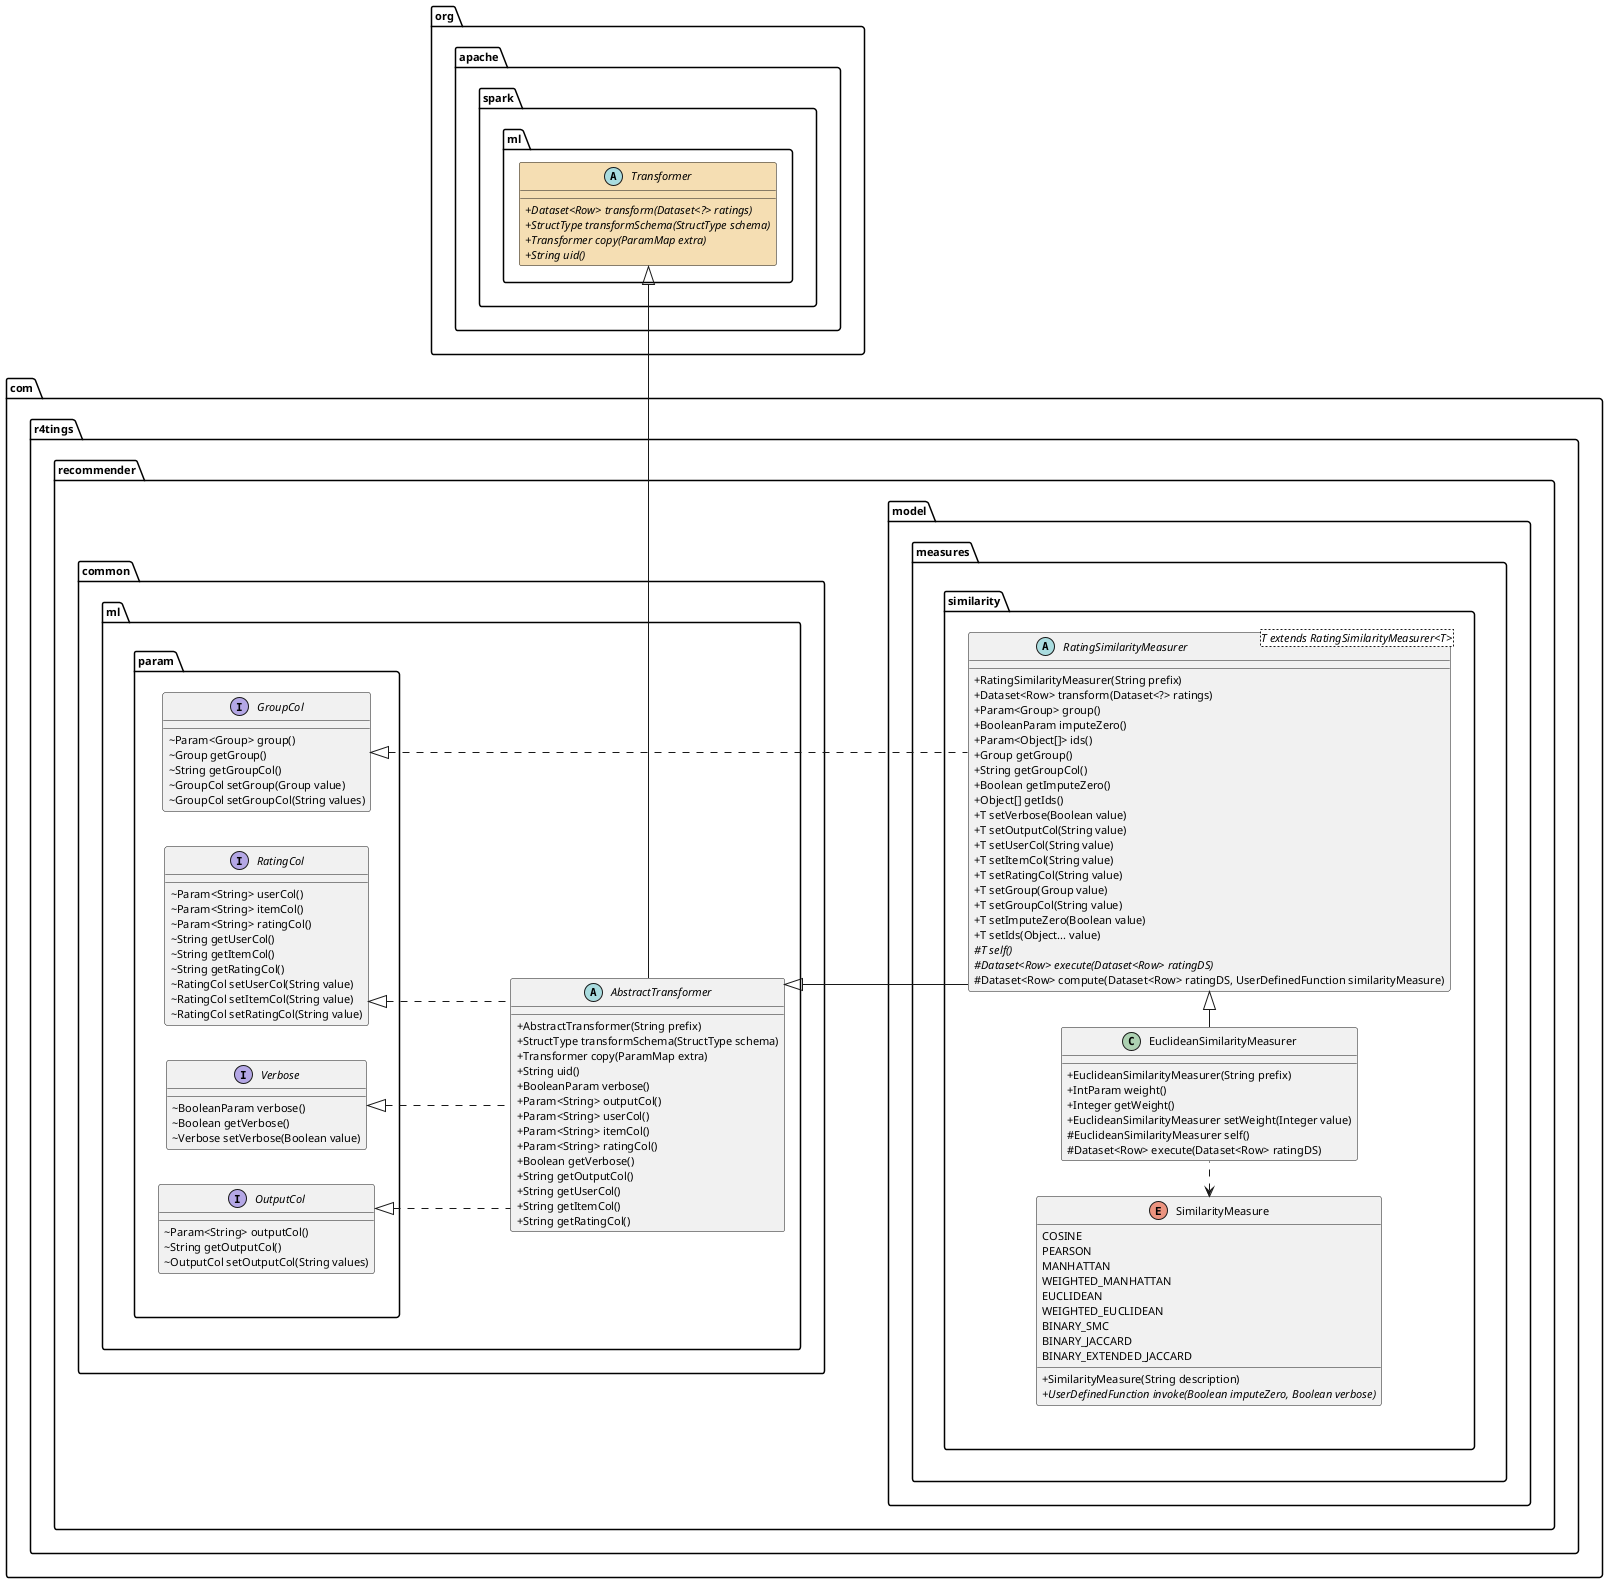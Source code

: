 @startuml

scale 1

skinparam defaultFontName "D2Coding ligature"
skinparam defaultFontSize 11
skinparam shadowing false
skinparam classAttributeIconSize 0

skinparam linetype ortho
left to right direction

package org.apache.spark.ml {
    abstract class Transformer #Wheat {
        + {abstract} Dataset<Row> transform(Dataset<?> ratings)
        + {abstract} StructType transformSchema(StructType schema)
        + {abstract} Transformer copy(ParamMap extra)
        + {abstract} String uid()
    }
}

package com.r4tings.recommender.common.ml {

    package com.r4tings.recommender.common.ml.param {

        interface RatingCol{
            ~ Param<String> userCol()
            ~ Param<String> itemCol()
            ~ Param<String> ratingCol()
            ~ String getUserCol()
            ~ String getItemCol()
            ~ String getRatingCol()
            ~ RatingCol setUserCol(String value)
            ~ RatingCol setItemCol(String value)
            ~ RatingCol setRatingCol(String value)
        }

        interface Verbose{
            ~ BooleanParam verbose()
            ~ Boolean getVerbose()
            ~ Verbose setVerbose(Boolean value)
        }

        interface OutputCol{
            ~ Param<String> outputCol()
            ~ String getOutputCol()
            ~ OutputCol setOutputCol(String values)
        }

        interface GroupCol{
            ~ Param<Group> group()
            ~ Group getGroup()
            ~ String getGroupCol()
            ~ GroupCol setGroup(Group value)
            ~ GroupCol setGroupCol(String values)
        }
    }

    abstract class AbstractTransformer{
        + AbstractTransformer(String prefix)
        + StructType transformSchema(StructType schema)
        + Transformer copy(ParamMap extra)
        + String uid()
        + BooleanParam verbose()
        + Param<String> outputCol()
        + Param<String> userCol()
        + Param<String> itemCol()
        + Param<String> ratingCol()
        + Boolean getVerbose()
        + String getOutputCol()
        + String getUserCol()
        + String getItemCol()
        + String getRatingCol()
    }

    Verbose <|.. AbstractTransformer
    OutputCol <|.. AbstractTransformer
    RatingCol <|.. AbstractTransformer

}

    Transformer <|-left- AbstractTransformer

package com.r4tings.recommender.model.measures.similarity {

    abstract class RatingSimilarityMeasurer<T extends RatingSimilarityMeasurer<T>>{
        + RatingSimilarityMeasurer(String prefix)
        + Dataset<Row> transform(Dataset<?> ratings)
        + Param<Group> group()
        + BooleanParam imputeZero()
        + Param<Object[]> ids()
        + Group getGroup()
        + String getGroupCol()
        + Boolean getImputeZero()
        + Object[] getIds()
        + T setVerbose(Boolean value)
        + T setOutputCol(String value)
        + T setUserCol(String value)
        + T setItemCol(String value)
        + T setRatingCol(String value)
        + T setGroup(Group value)
        + T setGroupCol(String value)
        + T setImputeZero(Boolean value)
        + T setIds(Object... value)
        # {abstract} T self()
        # {abstract} Dataset<Row> execute(Dataset<Row> ratingDS)
        # Dataset<Row> compute(Dataset<Row> ratingDS, UserDefinedFunction similarityMeasure)
    }

    class EuclideanSimilarityMeasurer{
        + EuclideanSimilarityMeasurer(String prefix)
        + IntParam weight()
        + Integer getWeight()
        + EuclideanSimilarityMeasurer setWeight(Integer value)
        # EuclideanSimilarityMeasurer self()
        # Dataset<Row> execute(Dataset<Row> ratingDS)
    }


    enum SimilarityMeasure {
        COSINE
        PEARSON
        MANHATTAN
        WEIGHTED_MANHATTAN
        EUCLIDEAN
        WEIGHTED_EUCLIDEAN
        BINARY_SMC
        BINARY_JACCARD
        BINARY_EXTENDED_JACCARD
        + SimilarityMeasure(String description)
        + {abstract} UserDefinedFunction invoke(Boolean imputeZero, Boolean verbose)
    }

    AbstractTransformer <|-- RatingSimilarityMeasurer
    GroupCol <|.. RatingSimilarityMeasurer
    RatingSimilarityMeasurer <|-left- EuclideanSimilarityMeasurer
    SimilarityMeasure <.right. EuclideanSimilarityMeasurer


}

com.r4tings.recommender.common.ml.param -[hidden]- com.r4tings.recommender.model.measures.similarity

@enduml